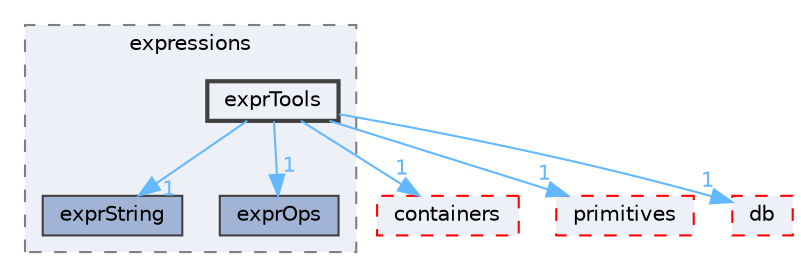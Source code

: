 digraph "src/OpenFOAM/expressions/exprTools"
{
 // LATEX_PDF_SIZE
  bgcolor="transparent";
  edge [fontname=Helvetica,fontsize=10,labelfontname=Helvetica,labelfontsize=10];
  node [fontname=Helvetica,fontsize=10,shape=box,height=0.2,width=0.4];
  compound=true
  subgraph clusterdir_fa8eb60ad2eb9e73026ecc23442a4b28 {
    graph [ bgcolor="#edf0f7", pencolor="grey50", label="expressions", fontname=Helvetica,fontsize=10 style="filled,dashed", URL="dir_fa8eb60ad2eb9e73026ecc23442a4b28.html",tooltip=""]
  dir_9e204a2a1909bee6647bf96dcf40010d [label="exprString", fillcolor="#a2b4d6", color="grey25", style="filled", URL="dir_9e204a2a1909bee6647bf96dcf40010d.html",tooltip=""];
  dir_e54de5749dbd60a5a5a710f79813a839 [label="exprOps", fillcolor="#a2b4d6", color="grey25", style="filled", URL="dir_e54de5749dbd60a5a5a710f79813a839.html",tooltip=""];
  dir_c5eca7044a576a4b35d290bad5d84279 [label="exprTools", fillcolor="#edf0f7", color="grey25", style="filled,bold", URL="dir_c5eca7044a576a4b35d290bad5d84279.html",tooltip=""];
  }
  dir_19d0872053bde092be81d7fe3f56cbf7 [label="containers", fillcolor="#edf0f7", color="red", style="filled,dashed", URL="dir_19d0872053bde092be81d7fe3f56cbf7.html",tooltip=""];
  dir_3e50f45338116b169052b428016851aa [label="primitives", fillcolor="#edf0f7", color="red", style="filled,dashed", URL="dir_3e50f45338116b169052b428016851aa.html",tooltip=""];
  dir_63c634f7a7cfd679ac26c67fb30fc32f [label="db", fillcolor="#edf0f7", color="red", style="filled,dashed", URL="dir_63c634f7a7cfd679ac26c67fb30fc32f.html",tooltip=""];
  dir_c5eca7044a576a4b35d290bad5d84279->dir_19d0872053bde092be81d7fe3f56cbf7 [headlabel="1", labeldistance=1.5 headhref="dir_001213_000669.html" href="dir_001213_000669.html" color="steelblue1" fontcolor="steelblue1"];
  dir_c5eca7044a576a4b35d290bad5d84279->dir_3e50f45338116b169052b428016851aa [headlabel="1", labeldistance=1.5 headhref="dir_001213_003069.html" href="dir_001213_003069.html" color="steelblue1" fontcolor="steelblue1"];
  dir_c5eca7044a576a4b35d290bad5d84279->dir_63c634f7a7cfd679ac26c67fb30fc32f [headlabel="1", labeldistance=1.5 headhref="dir_001213_000817.html" href="dir_001213_000817.html" color="steelblue1" fontcolor="steelblue1"];
  dir_c5eca7044a576a4b35d290bad5d84279->dir_9e204a2a1909bee6647bf96dcf40010d [headlabel="1", labeldistance=1.5 headhref="dir_001213_001212.html" href="dir_001213_001212.html" color="steelblue1" fontcolor="steelblue1"];
  dir_c5eca7044a576a4b35d290bad5d84279->dir_e54de5749dbd60a5a5a710f79813a839 [headlabel="1", labeldistance=1.5 headhref="dir_001213_001210.html" href="dir_001213_001210.html" color="steelblue1" fontcolor="steelblue1"];
}
